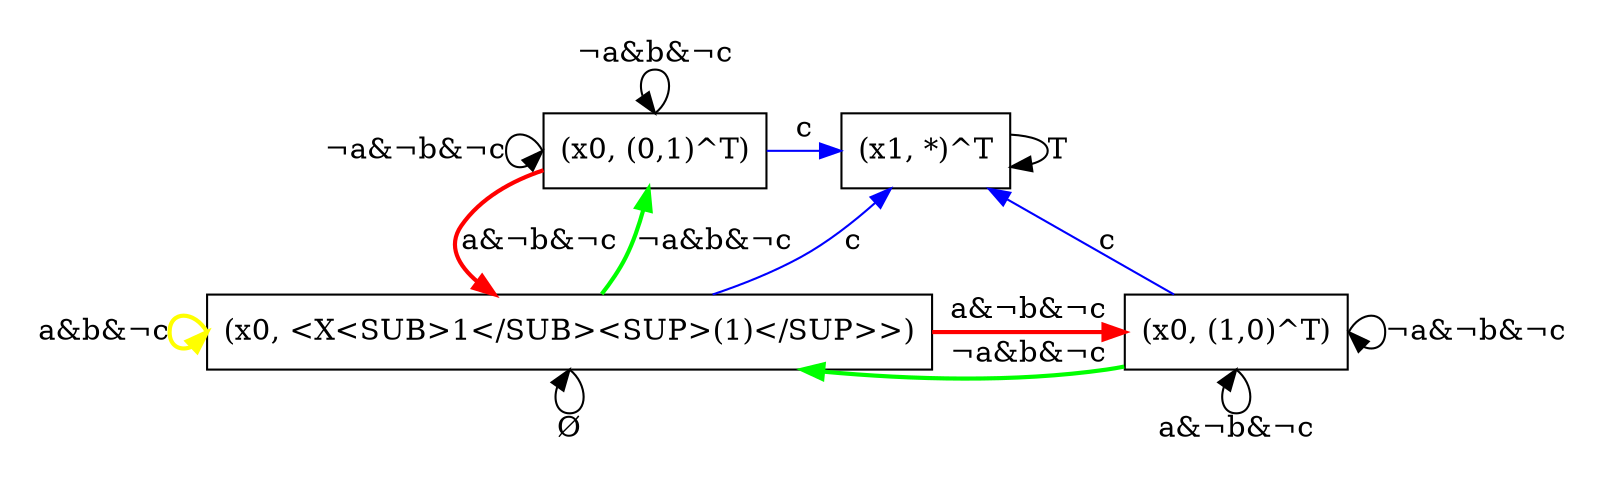 digraph {
    graph [layout = dot , margin = 0.2 ];

    node [shape = polygon];

    q1_v0 [ label = "(x0, <X<SUB>1</SUB><SUP>(1)</SUP>>)"];
    q1_v1 [ label = "(x0, (1,0)^T)"];
    q1_v2 [ label = "(x0, (0,1)^T)"];

    q2_v0 [ label = "(x1, *)^T"];
    //q2_v1 [ label = "(x1, (1,0))^T"];
    //q2_v2 [ label = "(x1, (0,1))^T"];

    q1_v0 -> q1_v0 [ label = "Ø" , headport = s , tailport = s];
    q1_v0 -> q1_v0 [ label = "a&b&&#172;c" , style="bold" , color="yellow" , headport = w , tailport = w];
    q1_v0 -> q1_v1 [ label = "a&&#172;b&&#172;c" , style="bold" , color="red"];
    q1_v0 -> q1_v2 [ label = "&#172;a&b&&#172;c" , style="bold" , color="green"];
    q1_v0 -> q2_v0 [ label = "c" , color="blue"];

    q1_v2 -> q1_v0 [ label = "a&&#172;b&&#172;c" , style="bold" , color="red"];
    q1_v2 -> q1_v2 [ label = "&#172;a&&#172;b&&#172;c" , headport = w , tailport = w];
    q1_v2 -> q1_v2 [ label = "&#172;a&b&&#172;c" , headport = n , tailport = n];
    q1_v2 -> q2_v0 [ label = "c" , color="blue" , labelfloat = true];

    q1_v1 -> q1_v0 [ label = "&#172;a&b&&#172;c" , style="bold" , color="green"];
    q1_v1 -> q1_v1 [ label = "a&&#172;b&&#172;c" , headport = s , tailport = s];
    q1_v1 -> q1_v1 [ label = "&#172;a&&#172;b&&#172;c" , headport = e , tailport = e];
    q1_v1 -> q2_v0 [ label = "c" , color="blue"];

    q2_v0 -> q2_v0 [ label = "T"];

    { rank = same; q1_v0; q1_v1; };
    { rank = min; q1_v2; q2_v0; };
}
